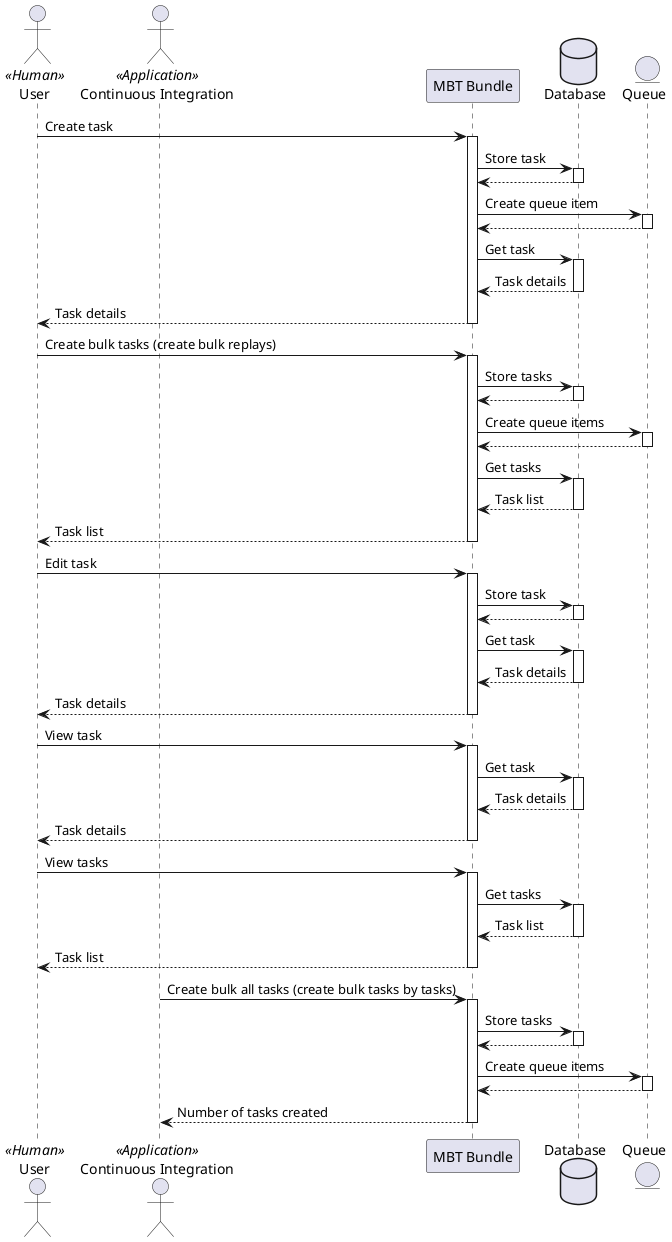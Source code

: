 @startuml

actor User as user << Human >>
actor "Continuous Integration" as ci << Application >>
participant "MBT Bundle" as bundle
database Database as database
entity Queue as queue

user -> bundle : Create task
activate bundle
bundle -> database : Store task
activate database
database --> bundle
deactivate database
bundle -> queue : Create queue item
activate queue
queue --> bundle
deactivate queue
bundle -> database : Get task
activate database
database --> bundle : Task details
deactivate database
bundle --> user : Task details
deactivate bundle

user -> bundle : Create bulk tasks (create bulk replays)
activate bundle
bundle -> database : Store tasks
activate database
database --> bundle
deactivate database
bundle -> queue : Create queue items
activate queue
queue --> bundle
deactivate queue
bundle -> database : Get tasks
activate database
database --> bundle : Task list
deactivate database
bundle --> user : Task list
deactivate bundle

user -> bundle : Edit task
activate bundle
bundle -> database : Store task
activate database
database --> bundle
deactivate database
bundle -> database : Get task
activate database
database --> bundle : Task details
deactivate database
bundle --> user : Task details
deactivate bundle

user -> bundle : View task
activate bundle
bundle -> database : Get task
activate database
database --> bundle : Task details
deactivate database
bundle --> user : Task details
deactivate bundle

user -> bundle : View tasks
activate bundle
bundle -> database : Get tasks
activate database
database --> bundle : Task list
deactivate database
bundle --> user : Task list
deactivate bundle

ci -> bundle : Create bulk all tasks (create bulk tasks by tasks)
activate bundle
bundle -> database : Store tasks
activate database
database --> bundle
deactivate database
bundle -> queue : Create queue items
activate queue
queue --> bundle
deactivate queue
bundle --> ci : Number of tasks created
deactivate bundle

@enduml
